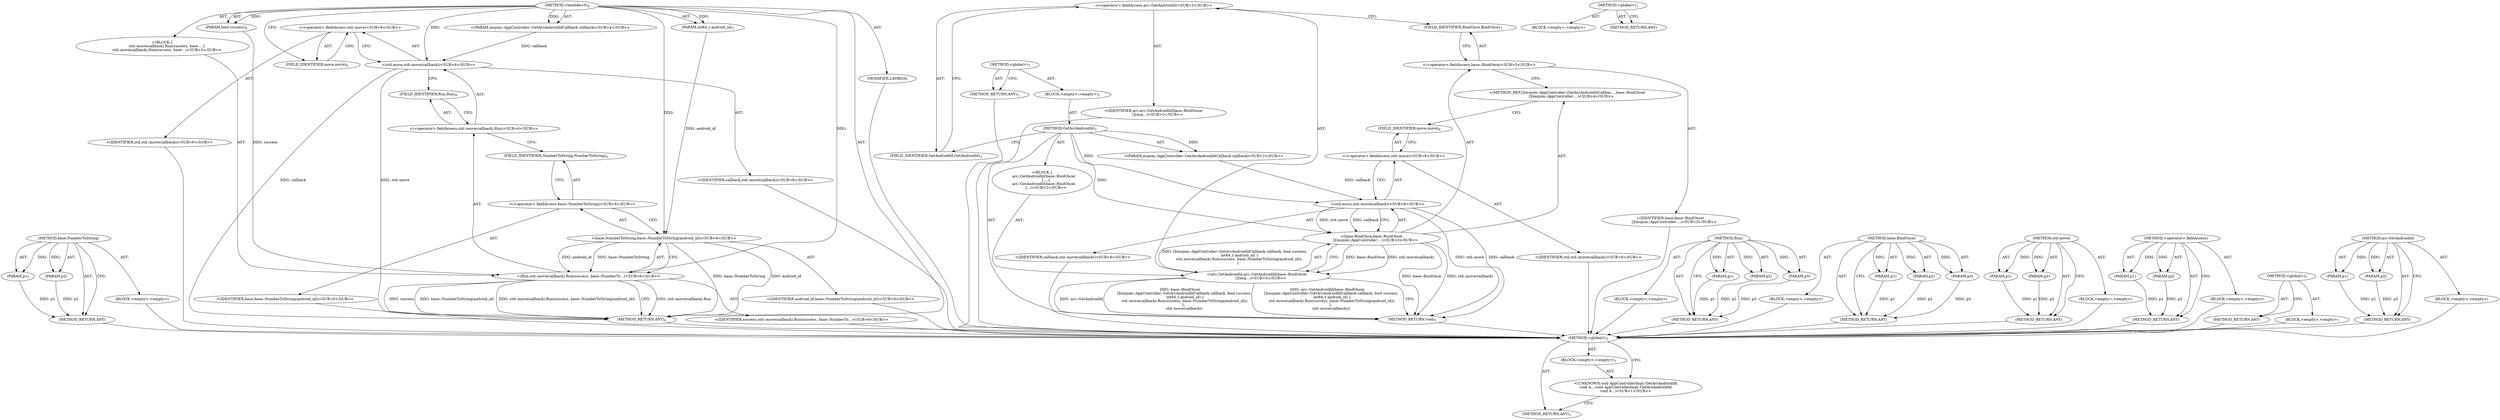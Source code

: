 digraph "&lt;global&gt;" {
vulnerable_86 [label=<(METHOD,base.NumberToString)>];
vulnerable_87 [label=<(PARAM,p1)>];
vulnerable_88 [label=<(PARAM,p2)>];
vulnerable_89 [label=<(BLOCK,&lt;empty&gt;,&lt;empty&gt;)>];
vulnerable_90 [label=<(METHOD_RETURN,ANY)>];
vulnerable_3 [label=<(METHOD,&lt;lambda&gt;0)<SUB>4</SUB>>];
vulnerable_4 [label="<(PARAM,mojom::AppController::GetArcAndroidIdCallback callback)<SUB>4</SUB>>"];
vulnerable_5 [label=<(PARAM,bool success)<SUB>4</SUB>>];
vulnerable_6 [label=<(PARAM,int64_t android_id)<SUB>5</SUB>>];
vulnerable_7 [label="<(BLOCK,{
        std::move(callback).Run(success, base...,{
        std::move(callback).Run(success, base...)<SUB>5</SUB>>"];
vulnerable_8 [label="<(Run,std::move(callback).Run(success, base::NumberTo...)<SUB>6</SUB>>"];
vulnerable_9 [label="<(&lt;operator&gt;.fieldAccess,std::move(callback).Run)<SUB>6</SUB>>"];
vulnerable_10 [label="<(std.move,std::move(callback))<SUB>6</SUB>>"];
vulnerable_11 [label="<(&lt;operator&gt;.fieldAccess,std::move)<SUB>6</SUB>>"];
vulnerable_12 [label="<(IDENTIFIER,std,std::move(callback))<SUB>6</SUB>>"];
vulnerable_13 [label=<(FIELD_IDENTIFIER,move,move)<SUB>6</SUB>>];
vulnerable_14 [label="<(IDENTIFIER,callback,std::move(callback))<SUB>6</SUB>>"];
vulnerable_15 [label=<(FIELD_IDENTIFIER,Run,Run)<SUB>6</SUB>>];
vulnerable_16 [label="<(IDENTIFIER,success,std::move(callback).Run(success, base::NumberTo...)<SUB>6</SUB>>"];
vulnerable_17 [label="<(base.NumberToString,base::NumberToString(android_id))<SUB>6</SUB>>"];
vulnerable_18 [label="<(&lt;operator&gt;.fieldAccess,base::NumberToString)<SUB>6</SUB>>"];
vulnerable_19 [label="<(IDENTIFIER,base,base::NumberToString(android_id))<SUB>6</SUB>>"];
vulnerable_20 [label=<(FIELD_IDENTIFIER,NumberToString,NumberToString)<SUB>6</SUB>>];
vulnerable_21 [label="<(IDENTIFIER,android_id,base::NumberToString(android_id))<SUB>6</SUB>>"];
vulnerable_22 [label=<(MODIFIER,LAMBDA)>];
vulnerable_23 [label=<(METHOD_RETURN,ANY)<SUB>4</SUB>>];
vulnerable_29 [label=<(METHOD,&lt;global&gt;)<SUB>1</SUB>>];
vulnerable_30 [label=<(BLOCK,&lt;empty&gt;,&lt;empty&gt;)<SUB>1</SUB>>];
vulnerable_31 [label=<(METHOD,GetArcAndroidId)<SUB>1</SUB>>];
vulnerable_25 [label="<(PARAM,mojom::AppController::GetArcAndroidIdCallback callback)<SUB>2</SUB>>"];
vulnerable_32 [label="<(BLOCK,{
   arc::GetAndroidId(base::BindOnce(
       [...,{
   arc::GetAndroidId(base::BindOnce(
       [...)<SUB>2</SUB>>"];
vulnerable_33 [label="<(arc.GetAndroidId,arc::GetAndroidId(base::BindOnce(
       [](moj...)<SUB>3</SUB>>"];
vulnerable_34 [label="<(&lt;operator&gt;.fieldAccess,arc::GetAndroidId)<SUB>3</SUB>>"];
vulnerable_35 [label="<(IDENTIFIER,arc,arc::GetAndroidId(base::BindOnce(
       [](moj...)<SUB>3</SUB>>"];
vulnerable_36 [label=<(FIELD_IDENTIFIER,GetAndroidId,GetAndroidId)<SUB>3</SUB>>];
vulnerable_37 [label="<(base.BindOnce,base::BindOnce(
       [](mojom::AppController:...)<SUB>3</SUB>>"];
vulnerable_38 [label="<(&lt;operator&gt;.fieldAccess,base::BindOnce)<SUB>3</SUB>>"];
vulnerable_39 [label="<(IDENTIFIER,base,base::BindOnce(
       [](mojom::AppController:...)<SUB>3</SUB>>"];
vulnerable_40 [label=<(FIELD_IDENTIFIER,BindOnce,BindOnce)<SUB>3</SUB>>];
vulnerable_41 [label="<(METHOD_REF,[](mojom::AppController::GetArcAndroidIdCallbac...,base::BindOnce(
       [](mojom::AppController:...)<SUB>4</SUB>>"];
vulnerable_42 [label="<(std.move,std::move(callback))<SUB>8</SUB>>"];
vulnerable_43 [label="<(&lt;operator&gt;.fieldAccess,std::move)<SUB>8</SUB>>"];
vulnerable_44 [label="<(IDENTIFIER,std,std::move(callback))<SUB>8</SUB>>"];
vulnerable_45 [label=<(FIELD_IDENTIFIER,move,move)<SUB>8</SUB>>];
vulnerable_46 [label="<(IDENTIFIER,callback,std::move(callback))<SUB>8</SUB>>"];
vulnerable_47 [label=<(METHOD_RETURN,void)<SUB>1</SUB>>];
vulnerable_49 [label=<(METHOD_RETURN,ANY)<SUB>1</SUB>>];
vulnerable_70 [label=<(METHOD,Run)>];
vulnerable_71 [label=<(PARAM,p1)>];
vulnerable_72 [label=<(PARAM,p2)>];
vulnerable_73 [label=<(PARAM,p3)>];
vulnerable_74 [label=<(BLOCK,&lt;empty&gt;,&lt;empty&gt;)>];
vulnerable_75 [label=<(METHOD_RETURN,ANY)>];
vulnerable_96 [label=<(METHOD,base.BindOnce)>];
vulnerable_97 [label=<(PARAM,p1)>];
vulnerable_98 [label=<(PARAM,p2)>];
vulnerable_99 [label=<(PARAM,p3)>];
vulnerable_100 [label=<(BLOCK,&lt;empty&gt;,&lt;empty&gt;)>];
vulnerable_101 [label=<(METHOD_RETURN,ANY)>];
vulnerable_81 [label=<(METHOD,std.move)>];
vulnerable_82 [label=<(PARAM,p1)>];
vulnerable_83 [label=<(PARAM,p2)>];
vulnerable_84 [label=<(BLOCK,&lt;empty&gt;,&lt;empty&gt;)>];
vulnerable_85 [label=<(METHOD_RETURN,ANY)>];
vulnerable_76 [label=<(METHOD,&lt;operator&gt;.fieldAccess)>];
vulnerable_77 [label=<(PARAM,p1)>];
vulnerable_78 [label=<(PARAM,p2)>];
vulnerable_79 [label=<(BLOCK,&lt;empty&gt;,&lt;empty&gt;)>];
vulnerable_80 [label=<(METHOD_RETURN,ANY)>];
vulnerable_64 [label=<(METHOD,&lt;global&gt;)<SUB>1</SUB>>];
vulnerable_65 [label=<(BLOCK,&lt;empty&gt;,&lt;empty&gt;)>];
vulnerable_66 [label=<(METHOD_RETURN,ANY)>];
vulnerable_91 [label=<(METHOD,arc.GetAndroidId)>];
vulnerable_92 [label=<(PARAM,p1)>];
vulnerable_93 [label=<(PARAM,p2)>];
vulnerable_94 [label=<(BLOCK,&lt;empty&gt;,&lt;empty&gt;)>];
vulnerable_95 [label=<(METHOD_RETURN,ANY)>];
fixed_6 [label=<(METHOD,&lt;global&gt;)<SUB>1</SUB>>];
fixed_7 [label=<(BLOCK,&lt;empty&gt;,&lt;empty&gt;)<SUB>1</SUB>>];
fixed_8 [label="<(UNKNOWN,void AppControllerImpl::GetArcAndroidId(
void A...,void AppControllerImpl::GetArcAndroidId(
void A...)<SUB>1</SUB>>"];
fixed_9 [label=<(METHOD_RETURN,ANY)<SUB>1</SUB>>];
fixed_14 [label=<(METHOD,&lt;global&gt;)<SUB>1</SUB>>];
fixed_15 [label=<(BLOCK,&lt;empty&gt;,&lt;empty&gt;)>];
fixed_16 [label=<(METHOD_RETURN,ANY)>];
vulnerable_86 -> vulnerable_87  [key=0, label="AST: "];
vulnerable_86 -> vulnerable_87  [key=1, label="DDG: "];
vulnerable_86 -> vulnerable_89  [key=0, label="AST: "];
vulnerable_86 -> vulnerable_88  [key=0, label="AST: "];
vulnerable_86 -> vulnerable_88  [key=1, label="DDG: "];
vulnerable_86 -> vulnerable_90  [key=0, label="AST: "];
vulnerable_86 -> vulnerable_90  [key=1, label="CFG: "];
vulnerable_87 -> vulnerable_90  [key=0, label="DDG: p1"];
vulnerable_88 -> vulnerable_90  [key=0, label="DDG: p2"];
vulnerable_89 -> fixed_6  [key=0];
vulnerable_90 -> fixed_6  [key=0];
vulnerable_3 -> vulnerable_4  [key=0, label="AST: "];
vulnerable_3 -> vulnerable_4  [key=1, label="DDG: "];
vulnerable_3 -> vulnerable_5  [key=0, label="AST: "];
vulnerable_3 -> vulnerable_5  [key=1, label="DDG: "];
vulnerable_3 -> vulnerable_6  [key=0, label="AST: "];
vulnerable_3 -> vulnerable_6  [key=1, label="DDG: "];
vulnerable_3 -> vulnerable_7  [key=0, label="AST: "];
vulnerable_3 -> vulnerable_22  [key=0, label="AST: "];
vulnerable_3 -> vulnerable_23  [key=0, label="AST: "];
vulnerable_3 -> vulnerable_13  [key=0, label="CFG: "];
vulnerable_3 -> vulnerable_8  [key=0, label="DDG: "];
vulnerable_3 -> vulnerable_17  [key=0, label="DDG: "];
vulnerable_3 -> vulnerable_10  [key=0, label="DDG: "];
vulnerable_4 -> vulnerable_10  [key=0, label="DDG: callback"];
vulnerable_5 -> vulnerable_8  [key=0, label="DDG: success"];
vulnerable_6 -> vulnerable_17  [key=0, label="DDG: android_id"];
vulnerable_7 -> vulnerable_8  [key=0, label="AST: "];
vulnerable_8 -> vulnerable_9  [key=0, label="AST: "];
vulnerable_8 -> vulnerable_16  [key=0, label="AST: "];
vulnerable_8 -> vulnerable_17  [key=0, label="AST: "];
vulnerable_8 -> vulnerable_23  [key=0, label="CFG: "];
vulnerable_8 -> vulnerable_23  [key=1, label="DDG: std::move(callback).Run"];
vulnerable_8 -> vulnerable_23  [key=2, label="DDG: success"];
vulnerable_8 -> vulnerable_23  [key=3, label="DDG: base::NumberToString(android_id)"];
vulnerable_8 -> vulnerable_23  [key=4, label="DDG: std::move(callback).Run(success, base::NumberToString(android_id))"];
vulnerable_9 -> vulnerable_10  [key=0, label="AST: "];
vulnerable_9 -> vulnerable_15  [key=0, label="AST: "];
vulnerable_9 -> vulnerable_20  [key=0, label="CFG: "];
vulnerable_10 -> vulnerable_11  [key=0, label="AST: "];
vulnerable_10 -> vulnerable_14  [key=0, label="AST: "];
vulnerable_10 -> vulnerable_15  [key=0, label="CFG: "];
vulnerable_10 -> vulnerable_23  [key=0, label="DDG: std::move"];
vulnerable_10 -> vulnerable_23  [key=1, label="DDG: callback"];
vulnerable_11 -> vulnerable_12  [key=0, label="AST: "];
vulnerable_11 -> vulnerable_13  [key=0, label="AST: "];
vulnerable_11 -> vulnerable_10  [key=0, label="CFG: "];
vulnerable_12 -> fixed_6  [key=0];
vulnerable_13 -> vulnerable_11  [key=0, label="CFG: "];
vulnerable_14 -> fixed_6  [key=0];
vulnerable_15 -> vulnerable_9  [key=0, label="CFG: "];
vulnerable_16 -> fixed_6  [key=0];
vulnerable_17 -> vulnerable_18  [key=0, label="AST: "];
vulnerable_17 -> vulnerable_21  [key=0, label="AST: "];
vulnerable_17 -> vulnerable_8  [key=0, label="CFG: "];
vulnerable_17 -> vulnerable_8  [key=1, label="DDG: base::NumberToString"];
vulnerable_17 -> vulnerable_8  [key=2, label="DDG: android_id"];
vulnerable_17 -> vulnerable_23  [key=0, label="DDG: base::NumberToString"];
vulnerable_17 -> vulnerable_23  [key=1, label="DDG: android_id"];
vulnerable_18 -> vulnerable_19  [key=0, label="AST: "];
vulnerable_18 -> vulnerable_20  [key=0, label="AST: "];
vulnerable_18 -> vulnerable_17  [key=0, label="CFG: "];
vulnerable_19 -> fixed_6  [key=0];
vulnerable_20 -> vulnerable_18  [key=0, label="CFG: "];
vulnerable_21 -> fixed_6  [key=0];
vulnerable_22 -> fixed_6  [key=0];
vulnerable_23 -> fixed_6  [key=0];
vulnerable_29 -> vulnerable_30  [key=0, label="AST: "];
vulnerable_29 -> vulnerable_49  [key=0, label="AST: "];
vulnerable_29 -> vulnerable_49  [key=1, label="CFG: "];
vulnerable_30 -> vulnerable_31  [key=0, label="AST: "];
vulnerable_31 -> vulnerable_25  [key=0, label="AST: "];
vulnerable_31 -> vulnerable_25  [key=1, label="DDG: "];
vulnerable_31 -> vulnerable_32  [key=0, label="AST: "];
vulnerable_31 -> vulnerable_47  [key=0, label="AST: "];
vulnerable_31 -> vulnerable_36  [key=0, label="CFG: "];
vulnerable_31 -> vulnerable_37  [key=0, label="DDG: "];
vulnerable_31 -> vulnerable_42  [key=0, label="DDG: "];
vulnerable_25 -> vulnerable_42  [key=0, label="DDG: callback"];
vulnerable_32 -> vulnerable_33  [key=0, label="AST: "];
vulnerable_33 -> vulnerable_34  [key=0, label="AST: "];
vulnerable_33 -> vulnerable_37  [key=0, label="AST: "];
vulnerable_33 -> vulnerable_47  [key=0, label="CFG: "];
vulnerable_33 -> vulnerable_47  [key=1, label="DDG: arc::GetAndroidId"];
vulnerable_33 -> vulnerable_47  [key=2, label="DDG: base::BindOnce(
       [](mojom::AppController::GetArcAndroidIdCallback callback, bool success,
         int64_t android_id) {
        std::move(callback).Run(success, base::NumberToString(android_id));
      },
       std::move(callback))"];
vulnerable_33 -> vulnerable_47  [key=3, label="DDG: arc::GetAndroidId(base::BindOnce(
       [](mojom::AppController::GetArcAndroidIdCallback callback, bool success,
         int64_t android_id) {
        std::move(callback).Run(success, base::NumberToString(android_id));
      },
       std::move(callback)))"];
vulnerable_34 -> vulnerable_35  [key=0, label="AST: "];
vulnerable_34 -> vulnerable_36  [key=0, label="AST: "];
vulnerable_34 -> vulnerable_40  [key=0, label="CFG: "];
vulnerable_35 -> fixed_6  [key=0];
vulnerable_36 -> vulnerable_34  [key=0, label="CFG: "];
vulnerable_37 -> vulnerable_38  [key=0, label="AST: "];
vulnerable_37 -> vulnerable_41  [key=0, label="AST: "];
vulnerable_37 -> vulnerable_42  [key=0, label="AST: "];
vulnerable_37 -> vulnerable_33  [key=0, label="CFG: "];
vulnerable_37 -> vulnerable_33  [key=1, label="DDG: base::BindOnce"];
vulnerable_37 -> vulnerable_33  [key=2, label="DDG: [](mojom::AppController::GetArcAndroidIdCallback callback, bool success,
         int64_t android_id) {
        std::move(callback).Run(success, base::NumberToString(android_id));
      }"];
vulnerable_37 -> vulnerable_33  [key=3, label="DDG: std::move(callback)"];
vulnerable_37 -> vulnerable_47  [key=0, label="DDG: base::BindOnce"];
vulnerable_37 -> vulnerable_47  [key=1, label="DDG: std::move(callback)"];
vulnerable_38 -> vulnerable_39  [key=0, label="AST: "];
vulnerable_38 -> vulnerable_40  [key=0, label="AST: "];
vulnerable_38 -> vulnerable_41  [key=0, label="CFG: "];
vulnerable_39 -> fixed_6  [key=0];
vulnerable_40 -> vulnerable_38  [key=0, label="CFG: "];
vulnerable_41 -> vulnerable_45  [key=0, label="CFG: "];
vulnerable_42 -> vulnerable_43  [key=0, label="AST: "];
vulnerable_42 -> vulnerable_46  [key=0, label="AST: "];
vulnerable_42 -> vulnerable_37  [key=0, label="CFG: "];
vulnerable_42 -> vulnerable_37  [key=1, label="DDG: std::move"];
vulnerable_42 -> vulnerable_37  [key=2, label="DDG: callback"];
vulnerable_42 -> vulnerable_47  [key=0, label="DDG: std::move"];
vulnerable_42 -> vulnerable_47  [key=1, label="DDG: callback"];
vulnerable_43 -> vulnerable_44  [key=0, label="AST: "];
vulnerable_43 -> vulnerable_45  [key=0, label="AST: "];
vulnerable_43 -> vulnerable_42  [key=0, label="CFG: "];
vulnerable_44 -> fixed_6  [key=0];
vulnerable_45 -> vulnerable_43  [key=0, label="CFG: "];
vulnerable_46 -> fixed_6  [key=0];
vulnerable_47 -> fixed_6  [key=0];
vulnerable_49 -> fixed_6  [key=0];
vulnerable_70 -> vulnerable_71  [key=0, label="AST: "];
vulnerable_70 -> vulnerable_71  [key=1, label="DDG: "];
vulnerable_70 -> vulnerable_74  [key=0, label="AST: "];
vulnerable_70 -> vulnerable_72  [key=0, label="AST: "];
vulnerable_70 -> vulnerable_72  [key=1, label="DDG: "];
vulnerable_70 -> vulnerable_75  [key=0, label="AST: "];
vulnerable_70 -> vulnerable_75  [key=1, label="CFG: "];
vulnerable_70 -> vulnerable_73  [key=0, label="AST: "];
vulnerable_70 -> vulnerable_73  [key=1, label="DDG: "];
vulnerable_71 -> vulnerable_75  [key=0, label="DDG: p1"];
vulnerable_72 -> vulnerable_75  [key=0, label="DDG: p2"];
vulnerable_73 -> vulnerable_75  [key=0, label="DDG: p3"];
vulnerable_74 -> fixed_6  [key=0];
vulnerable_75 -> fixed_6  [key=0];
vulnerable_96 -> vulnerable_97  [key=0, label="AST: "];
vulnerable_96 -> vulnerable_97  [key=1, label="DDG: "];
vulnerable_96 -> vulnerable_100  [key=0, label="AST: "];
vulnerable_96 -> vulnerable_98  [key=0, label="AST: "];
vulnerable_96 -> vulnerable_98  [key=1, label="DDG: "];
vulnerable_96 -> vulnerable_101  [key=0, label="AST: "];
vulnerable_96 -> vulnerable_101  [key=1, label="CFG: "];
vulnerable_96 -> vulnerable_99  [key=0, label="AST: "];
vulnerable_96 -> vulnerable_99  [key=1, label="DDG: "];
vulnerable_97 -> vulnerable_101  [key=0, label="DDG: p1"];
vulnerable_98 -> vulnerable_101  [key=0, label="DDG: p2"];
vulnerable_99 -> vulnerable_101  [key=0, label="DDG: p3"];
vulnerable_100 -> fixed_6  [key=0];
vulnerable_101 -> fixed_6  [key=0];
vulnerable_81 -> vulnerable_82  [key=0, label="AST: "];
vulnerable_81 -> vulnerable_82  [key=1, label="DDG: "];
vulnerable_81 -> vulnerable_84  [key=0, label="AST: "];
vulnerable_81 -> vulnerable_83  [key=0, label="AST: "];
vulnerable_81 -> vulnerable_83  [key=1, label="DDG: "];
vulnerable_81 -> vulnerable_85  [key=0, label="AST: "];
vulnerable_81 -> vulnerable_85  [key=1, label="CFG: "];
vulnerable_82 -> vulnerable_85  [key=0, label="DDG: p1"];
vulnerable_83 -> vulnerable_85  [key=0, label="DDG: p2"];
vulnerable_84 -> fixed_6  [key=0];
vulnerable_85 -> fixed_6  [key=0];
vulnerable_76 -> vulnerable_77  [key=0, label="AST: "];
vulnerable_76 -> vulnerable_77  [key=1, label="DDG: "];
vulnerable_76 -> vulnerable_79  [key=0, label="AST: "];
vulnerable_76 -> vulnerable_78  [key=0, label="AST: "];
vulnerable_76 -> vulnerable_78  [key=1, label="DDG: "];
vulnerable_76 -> vulnerable_80  [key=0, label="AST: "];
vulnerable_76 -> vulnerable_80  [key=1, label="CFG: "];
vulnerable_77 -> vulnerable_80  [key=0, label="DDG: p1"];
vulnerable_78 -> vulnerable_80  [key=0, label="DDG: p2"];
vulnerable_79 -> fixed_6  [key=0];
vulnerable_80 -> fixed_6  [key=0];
vulnerable_64 -> vulnerable_65  [key=0, label="AST: "];
vulnerable_64 -> vulnerable_66  [key=0, label="AST: "];
vulnerable_64 -> vulnerable_66  [key=1, label="CFG: "];
vulnerable_65 -> fixed_6  [key=0];
vulnerable_66 -> fixed_6  [key=0];
vulnerable_91 -> vulnerable_92  [key=0, label="AST: "];
vulnerable_91 -> vulnerable_92  [key=1, label="DDG: "];
vulnerable_91 -> vulnerable_94  [key=0, label="AST: "];
vulnerable_91 -> vulnerable_93  [key=0, label="AST: "];
vulnerable_91 -> vulnerable_93  [key=1, label="DDG: "];
vulnerable_91 -> vulnerable_95  [key=0, label="AST: "];
vulnerable_91 -> vulnerable_95  [key=1, label="CFG: "];
vulnerable_92 -> vulnerable_95  [key=0, label="DDG: p1"];
vulnerable_93 -> vulnerable_95  [key=0, label="DDG: p2"];
vulnerable_94 -> fixed_6  [key=0];
vulnerable_95 -> fixed_6  [key=0];
fixed_6 -> fixed_7  [key=0, label="AST: "];
fixed_6 -> fixed_9  [key=0, label="AST: "];
fixed_6 -> fixed_8  [key=0, label="CFG: "];
fixed_7 -> fixed_8  [key=0, label="AST: "];
fixed_8 -> fixed_9  [key=0, label="CFG: "];
fixed_14 -> fixed_15  [key=0, label="AST: "];
fixed_14 -> fixed_16  [key=0, label="AST: "];
fixed_14 -> fixed_16  [key=1, label="CFG: "];
}
